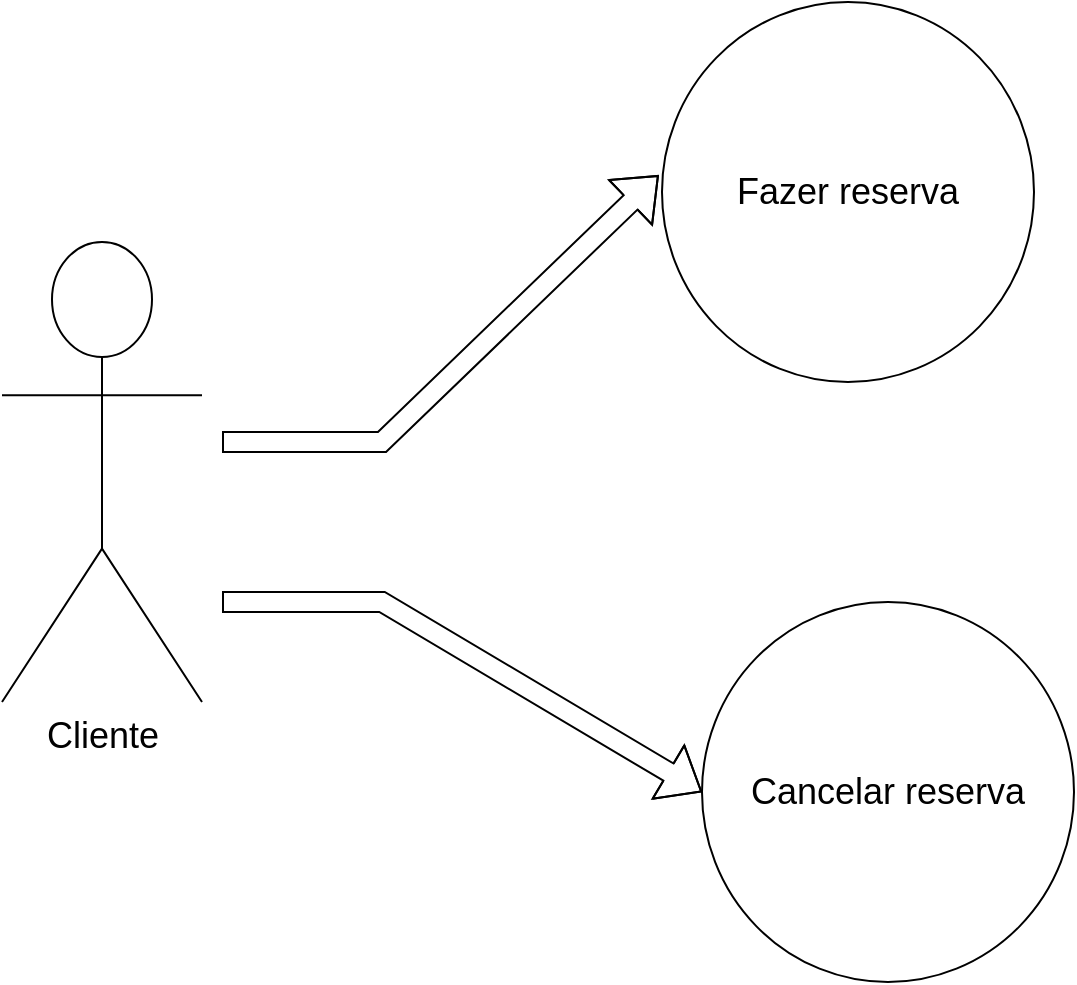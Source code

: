 <mxfile version="26.1.0" pages="2">
  <diagram name="Página-1" id="Dri4ST9QpF148099Q7ri">
    <mxGraphModel dx="1032" dy="6410" grid="1" gridSize="10" guides="1" tooltips="1" connect="1" arrows="1" fold="1" page="1" pageScale="1" pageWidth="827" pageHeight="1169" math="0" shadow="0">
      <root>
        <mxCell id="0" />
        <mxCell id="1" parent="0" />
        <mxCell id="13qq9HflRsYGdsvGYvsT-22" value="&lt;span style=&quot;font-size: 18px;&quot;&gt;Cancelar reserva&lt;/span&gt;" style="ellipse;whiteSpace=wrap;html=1;" vertex="1" parent="1">
          <mxGeometry x="480" y="-4480" width="186" height="190" as="geometry" />
        </mxCell>
        <mxCell id="13qq9HflRsYGdsvGYvsT-20" value="&lt;font style=&quot;font-size: 18px;&quot;&gt;Cliente&lt;/font&gt;" style="shape=umlActor;verticalLabelPosition=bottom;verticalAlign=top;html=1;outlineConnect=0;" vertex="1" parent="1">
          <mxGeometry x="130" y="-4660" width="100" height="230" as="geometry" />
        </mxCell>
        <mxCell id="13qq9HflRsYGdsvGYvsT-26" value="&lt;span style=&quot;font-size: 18px;&quot;&gt;Fazer reserva&lt;/span&gt;" style="ellipse;whiteSpace=wrap;html=1;" vertex="1" parent="1">
          <mxGeometry x="460" y="-4780" width="186" height="190" as="geometry" />
        </mxCell>
        <mxCell id="13qq9HflRsYGdsvGYvsT-32" value="" style="endArrow=classic;html=1;rounded=0;shape=flexArrow;entryX=-0.009;entryY=0.456;entryDx=0;entryDy=0;entryPerimeter=0;strokeColor=default;" edge="1" parent="1" target="13qq9HflRsYGdsvGYvsT-26">
          <mxGeometry width="50" height="50" relative="1" as="geometry">
            <mxPoint x="240" y="-4560" as="sourcePoint" />
            <mxPoint x="320" y="-4720" as="targetPoint" />
            <Array as="points">
              <mxPoint x="320" y="-4560" />
            </Array>
          </mxGeometry>
        </mxCell>
        <mxCell id="13qq9HflRsYGdsvGYvsT-33" value="" style="endArrow=classic;html=1;rounded=0;entryX=0;entryY=0.5;entryDx=0;entryDy=0;shape=flexArrow;" edge="1" parent="1" target="13qq9HflRsYGdsvGYvsT-22">
          <mxGeometry width="50" height="50" relative="1" as="geometry">
            <mxPoint x="240" y="-4480" as="sourcePoint" />
            <mxPoint x="330" y="-4480" as="targetPoint" />
            <Array as="points">
              <mxPoint x="320" y="-4480" />
            </Array>
          </mxGeometry>
        </mxCell>
      </root>
    </mxGraphModel>
  </diagram>
  <diagram id="pAebifFPhIeEuVFn26p7" name="Página-2">
    <mxGraphModel dx="1032" dy="565" grid="1" gridSize="10" guides="1" tooltips="1" connect="1" arrows="1" fold="1" page="1" pageScale="1" pageWidth="827" pageHeight="1169" math="0" shadow="0">
      <root>
        <mxCell id="0" />
        <mxCell id="1" parent="0" />
      </root>
    </mxGraphModel>
  </diagram>
</mxfile>
